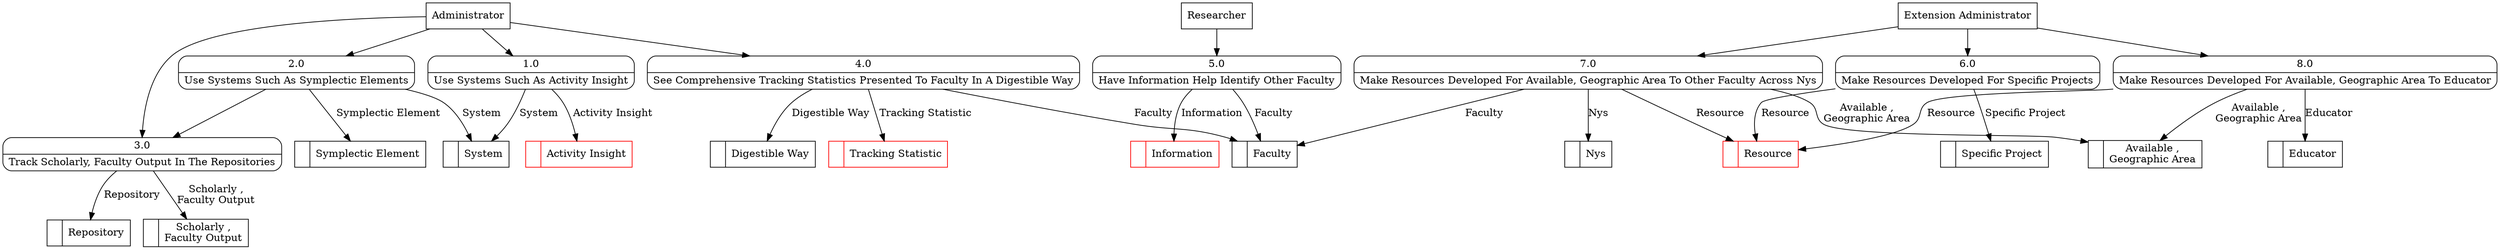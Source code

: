 digraph dfd2{ 
node[shape=record]
200 [label="<f0>  |<f1> Repository " ];
201 [label="<f0>  |<f1> System " ];
202 [label="<f0>  |<f1> Symplectic Element " ];
203 [label="<f0>  |<f1> Activity Insight " color=red];
204 [label="<f0>  |<f1> Scholarly ,\nFaculty Output " ];
205 [label="<f0>  |<f1> Digestible Way " ];
206 [label="<f0>  |<f1> Faculty " ];
207 [label="<f0>  |<f1> Information " color=red];
208 [label="<f0>  |<f1> Specific Project " ];
209 [label="<f0>  |<f1> Nys " ];
210 [label="<f0>  |<f1> Resource " color=red];
211 [label="<f0>  |<f1> Available ,\nGeographic Area " ];
212 [label="<f0>  |<f1> Educator " ];
213 [label="<f0>  |<f1> Tracking Statistic " color=red];
214 [label="Administrator" shape=box];
215 [label="Researcher" shape=box];
216 [label="Extension Administrator" shape=box];
217 [label="{<f0> 1.0|<f1> Use Systems Such As Activity Insight }" shape=Mrecord];
218 [label="{<f0> 2.0|<f1> Use Systems Such As Symplectic Elements }" shape=Mrecord];
219 [label="{<f0> 3.0|<f1> Track Scholarly, Faculty Output In The Repositories }" shape=Mrecord];
220 [label="{<f0> 4.0|<f1> See Comprehensive Tracking Statistics Presented To Faculty In A Digestible Way }" shape=Mrecord];
221 [label="{<f0> 5.0|<f1> Have Information Help Identify Other Faculty }" shape=Mrecord];
222 [label="{<f0> 6.0|<f1> Make Resources Developed For Specific Projects }" shape=Mrecord];
223 [label="{<f0> 7.0|<f1> Make Resources Developed For Available, Geographic Area To Other Faculty Across Nys }" shape=Mrecord];
224 [label="{<f0> 8.0|<f1> Make Resources Developed For Available, Geographic Area To Educator }" shape=Mrecord];
214 -> 217
214 -> 218
214 -> 219
214 -> 220
215 -> 221
216 -> 222
216 -> 223
216 -> 224
217 -> 203 [label="Activity Insight"]
217 -> 201 [label="System"]
218 -> 219
218 -> 201 [label="System"]
218 -> 202 [label="Symplectic Element"]
219 -> 204 [label="Scholarly ,\nFaculty Output"]
219 -> 200 [label="Repository"]
220 -> 213 [label="Tracking Statistic"]
220 -> 206 [label="Faculty"]
220 -> 205 [label="Digestible Way"]
221 -> 207 [label="Information"]
221 -> 206 [label="Faculty"]
222 -> 210 [label="Resource"]
222 -> 208 [label="Specific Project"]
223 -> 211 [label="Available ,\nGeographic Area"]
223 -> 209 [label="Nys"]
223 -> 210 [label="Resource"]
223 -> 206 [label="Faculty"]
224 -> 212 [label="Educator"]
224 -> 211 [label="Available ,\nGeographic Area"]
224 -> 210 [label="Resource"]
}